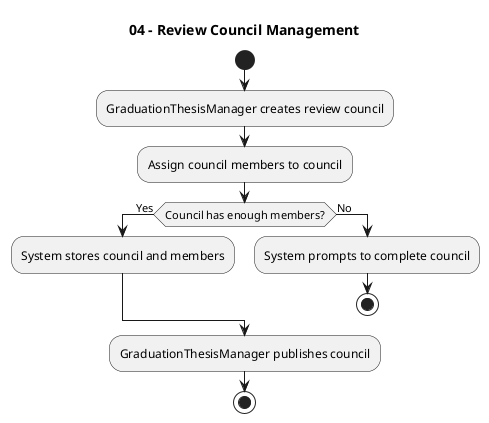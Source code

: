 @startuml
title 04 - Review Council Management 

start

:GraduationThesisManager creates review council;
:Assign council members to council;

if (Council has enough members?) then (Yes)
  :System stores council and members;
else (No)
  :System prompts to complete council;
  stop
endif

:GraduationThesisManager publishes council;

stop
@enduml